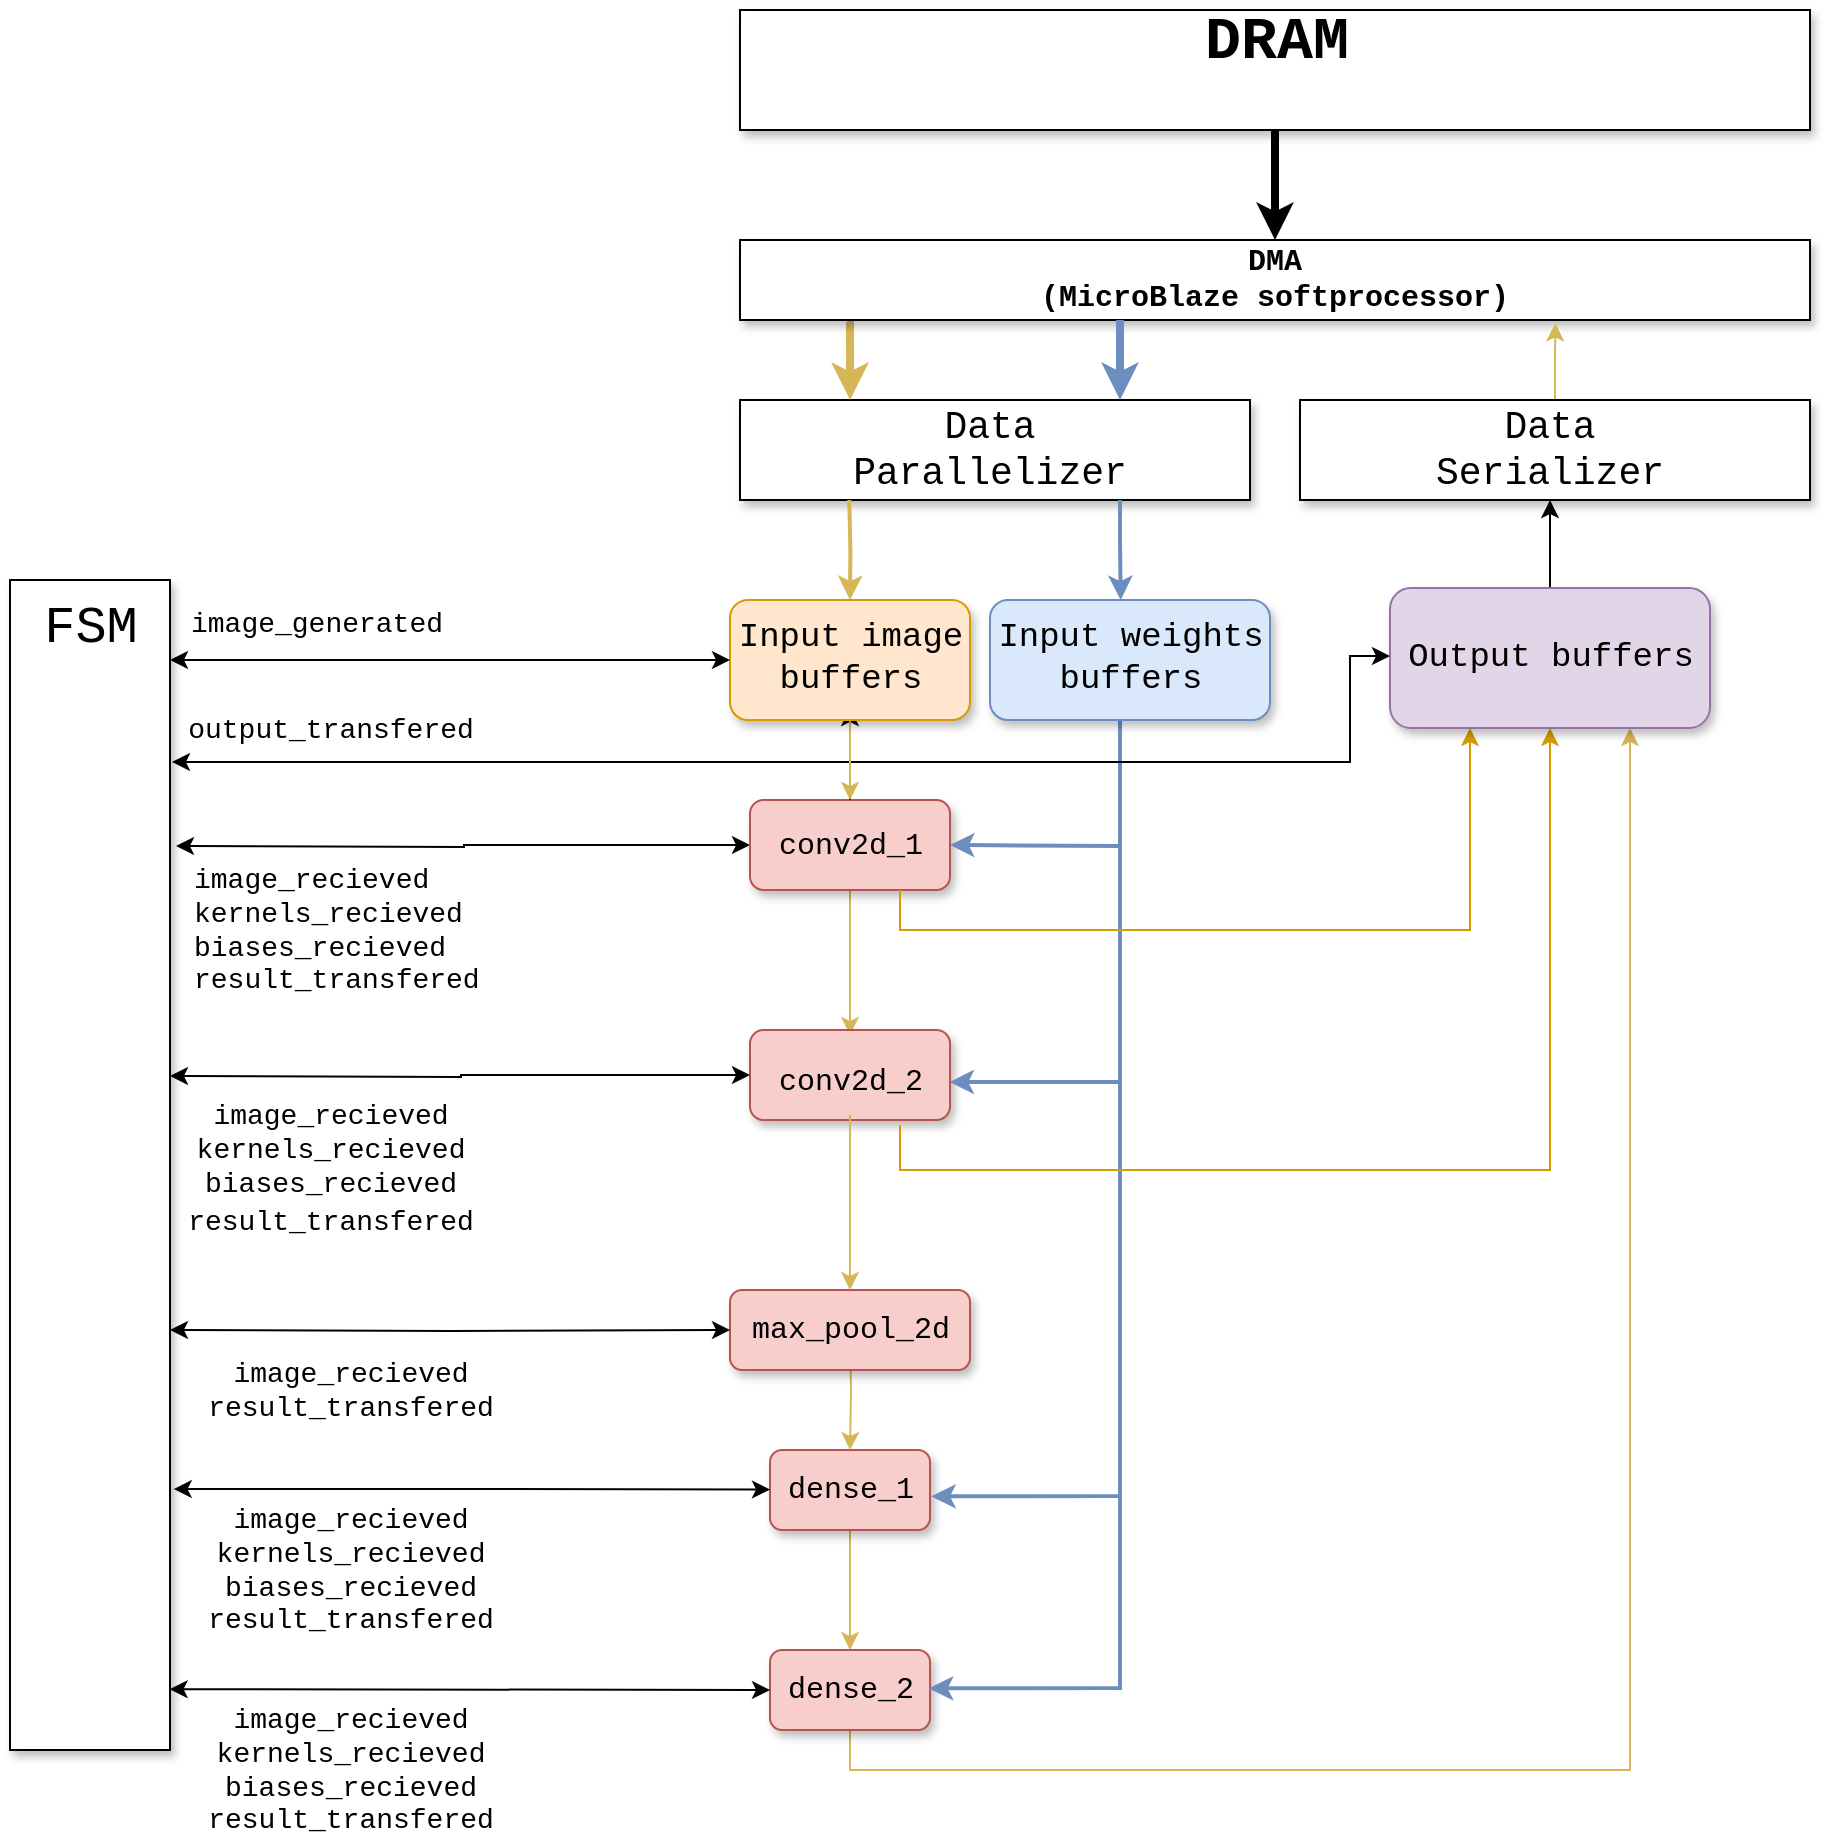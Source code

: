 <mxfile version="16.4.5" type="github">
  <diagram id="ZsNC3ihXCfo3ElIL2VwX" name="Page-1">
    <mxGraphModel dx="1382" dy="823" grid="1" gridSize="10" guides="1" tooltips="1" connect="1" arrows="1" fold="1" page="1" pageScale="1" pageWidth="3300" pageHeight="2339" math="0" shadow="0">
      <root>
        <mxCell id="0" />
        <mxCell id="1" parent="0" />
        <mxCell id="UF6QcyIX-ex_6rzBUD4a-37" value="" style="rounded=0;whiteSpace=wrap;html=1;shadow=1;fontFamily=Courier New;fontSize=20;" parent="1" vertex="1">
          <mxGeometry x="585" y="275" width="255" height="50" as="geometry" />
        </mxCell>
        <mxCell id="UF6QcyIX-ex_6rzBUD4a-78" value="&lt;div&gt;image_recieved&lt;/div&gt;&lt;div&gt;kernels_recieved&lt;/div&gt;&lt;div&gt;biases_recieved&lt;/div&gt;&lt;div&gt;result_transfered&lt;br&gt;&lt;/div&gt;" style="edgeStyle=orthogonalEdgeStyle;rounded=0;orthogonalLoop=1;jettySize=auto;html=1;fontFamily=Courier New;fontSize=14;strokeColor=#000000;strokeWidth=1;startArrow=classic;startFill=1;align=left;" parent="1" target="UF6QcyIX-ex_6rzBUD4a-4" edge="1">
          <mxGeometry x="-0.951" y="-42" relative="1" as="geometry">
            <mxPoint x="303" y="498" as="sourcePoint" />
            <mxPoint as="offset" />
          </mxGeometry>
        </mxCell>
        <mxCell id="UF6QcyIX-ex_6rzBUD4a-28" style="edgeStyle=orthogonalEdgeStyle;rounded=0;orthogonalLoop=1;jettySize=auto;html=1;entryX=0.5;entryY=0;entryDx=0;entryDy=0;fontFamily=Courier New;fontSize=15;fillColor=#fff2cc;strokeColor=#d6b656;" parent="1" source="UF6QcyIX-ex_6rzBUD4a-15" target="UF6QcyIX-ex_6rzBUD4a-18" edge="1">
          <mxGeometry relative="1" as="geometry" />
        </mxCell>
        <mxCell id="UF6QcyIX-ex_6rzBUD4a-15" value="" style="rounded=1;whiteSpace=wrap;html=1;shadow=1;fontFamily=Courier New;fontSize=15;fillColor=#f8cecc;strokeColor=#b85450;" parent="1" vertex="1">
          <mxGeometry x="600" y="800" width="80" height="40" as="geometry" />
        </mxCell>
        <mxCell id="UF6QcyIX-ex_6rzBUD4a-27" style="edgeStyle=orthogonalEdgeStyle;rounded=0;orthogonalLoop=1;jettySize=auto;html=1;entryX=0.5;entryY=0;entryDx=0;entryDy=0;fontFamily=Courier New;fontSize=15;fillColor=#fff2cc;strokeColor=#d6b656;" parent="1" target="UF6QcyIX-ex_6rzBUD4a-15" edge="1">
          <mxGeometry relative="1" as="geometry">
            <mxPoint x="640" y="740" as="sourcePoint" />
          </mxGeometry>
        </mxCell>
        <mxCell id="UF6QcyIX-ex_6rzBUD4a-13" value="" style="rounded=1;whiteSpace=wrap;html=1;shadow=1;fontFamily=Courier New;fontSize=15;fillColor=#f8cecc;strokeColor=#b85450;" parent="1" vertex="1">
          <mxGeometry x="580" y="720" width="120" height="40" as="geometry" />
        </mxCell>
        <mxCell id="UF6QcyIX-ex_6rzBUD4a-1" value="" style="rounded=0;whiteSpace=wrap;html=1;shadow=1;" parent="1" vertex="1">
          <mxGeometry x="220" y="365" width="80" height="585" as="geometry" />
        </mxCell>
        <mxCell id="UF6QcyIX-ex_6rzBUD4a-2" value="&lt;font style=&quot;font-size: 26px&quot; face=&quot;Courier New&quot;&gt;FSM&lt;/font&gt;" style="text;html=1;resizable=0;autosize=1;align=center;verticalAlign=middle;points=[];fillColor=none;strokeColor=none;rounded=0;shadow=1;sketch=0;glass=0;" parent="1" vertex="1">
          <mxGeometry x="230" y="379" width="60" height="20" as="geometry" />
        </mxCell>
        <mxCell id="UF6QcyIX-ex_6rzBUD4a-20" value="" style="edgeStyle=orthogonalEdgeStyle;rounded=0;orthogonalLoop=1;jettySize=auto;html=1;fontFamily=Courier New;fontSize=15;fillColor=#fff2cc;strokeColor=#d6b656;" parent="1" source="UF6QcyIX-ex_6rzBUD4a-4" target="UF6QcyIX-ex_6rzBUD4a-9" edge="1">
          <mxGeometry relative="1" as="geometry" />
        </mxCell>
        <mxCell id="UF6QcyIX-ex_6rzBUD4a-4" value="" style="rounded=1;whiteSpace=wrap;html=1;shadow=1;fontFamily=Courier New;fontSize=26;fillColor=#f8cecc;strokeColor=#b85450;" parent="1" vertex="1">
          <mxGeometry x="590" y="475" width="100" height="45" as="geometry" />
        </mxCell>
        <mxCell id="UF6QcyIX-ex_6rzBUD4a-65" value="" style="edgeStyle=orthogonalEdgeStyle;rounded=0;orthogonalLoop=1;jettySize=auto;html=1;fontFamily=Courier New;fontSize=17;strokeColor=#000000;strokeWidth=1;" parent="1" source="UF6QcyIX-ex_6rzBUD4a-5" target="UF6QcyIX-ex_6rzBUD4a-60" edge="1">
          <mxGeometry relative="1" as="geometry" />
        </mxCell>
        <mxCell id="UF6QcyIX-ex_6rzBUD4a-5" value="&lt;font style=&quot;font-size: 15px&quot;&gt;conv2d_1&lt;/font&gt;" style="text;html=1;resizable=0;autosize=1;align=center;verticalAlign=middle;points=[];fillColor=none;strokeColor=none;rounded=0;shadow=1;fontFamily=Courier New;fontSize=26;" parent="1" vertex="1">
          <mxGeometry x="595" y="475" width="90" height="40" as="geometry" />
        </mxCell>
        <mxCell id="UF6QcyIX-ex_6rzBUD4a-8" value="" style="rounded=1;whiteSpace=wrap;html=1;shadow=1;fontFamily=Courier New;fontSize=26;fillColor=#f8cecc;strokeColor=#b85450;" parent="1" vertex="1">
          <mxGeometry x="590" y="590" width="100" height="45" as="geometry" />
        </mxCell>
        <mxCell id="UF6QcyIX-ex_6rzBUD4a-24" value="" style="edgeStyle=orthogonalEdgeStyle;rounded=0;orthogonalLoop=1;jettySize=auto;html=1;fontFamily=Courier New;fontSize=15;fillColor=#fff2cc;strokeColor=#d6b656;entryX=0.5;entryY=0;entryDx=0;entryDy=0;" parent="1" source="UF6QcyIX-ex_6rzBUD4a-9" edge="1" target="UF6QcyIX-ex_6rzBUD4a-13">
          <mxGeometry relative="1" as="geometry">
            <mxPoint x="640" y="670" as="targetPoint" />
            <Array as="points" />
          </mxGeometry>
        </mxCell>
        <mxCell id="UF6QcyIX-ex_6rzBUD4a-9" value="&lt;font style=&quot;font-size: 15px&quot;&gt;conv2d_2&lt;/font&gt;" style="text;html=1;resizable=0;autosize=1;align=center;verticalAlign=middle;points=[];fillColor=none;strokeColor=none;rounded=0;shadow=1;fontFamily=Courier New;fontSize=26;" parent="1" vertex="1">
          <mxGeometry x="595" y="592.5" width="90" height="40" as="geometry" />
        </mxCell>
        <mxCell id="UF6QcyIX-ex_6rzBUD4a-11" value="max_pool_2d" style="text;html=1;resizable=0;autosize=1;align=center;verticalAlign=middle;points=[];fillColor=none;strokeColor=none;rounded=0;shadow=1;fontFamily=Courier New;fontSize=15;" parent="1" vertex="1">
          <mxGeometry x="585" y="730" width="110" height="20" as="geometry" />
        </mxCell>
        <mxCell id="UF6QcyIX-ex_6rzBUD4a-14" value="dense_1" style="text;html=1;resizable=0;autosize=1;align=center;verticalAlign=middle;points=[];fillColor=none;strokeColor=none;rounded=0;shadow=1;fontFamily=Courier New;fontSize=15;" parent="1" vertex="1">
          <mxGeometry x="600" y="810" width="80" height="20" as="geometry" />
        </mxCell>
        <mxCell id="UF6QcyIX-ex_6rzBUD4a-71" style="edgeStyle=orthogonalEdgeStyle;rounded=0;orthogonalLoop=1;jettySize=auto;html=1;exitX=0.5;exitY=1;exitDx=0;exitDy=0;fontFamily=Courier New;fontSize=17;strokeColor=#d6b656;strokeWidth=1;fillColor=#fff2cc;entryX=0.75;entryY=1;entryDx=0;entryDy=0;" parent="1" source="UF6QcyIX-ex_6rzBUD4a-18" target="UF6QcyIX-ex_6rzBUD4a-57" edge="1">
          <mxGeometry relative="1" as="geometry" />
        </mxCell>
        <mxCell id="UF6QcyIX-ex_6rzBUD4a-18" value="" style="rounded=1;whiteSpace=wrap;html=1;shadow=1;fontFamily=Courier New;fontSize=15;fillColor=#f8cecc;strokeColor=#b85450;" parent="1" vertex="1">
          <mxGeometry x="600" y="900" width="80" height="40" as="geometry" />
        </mxCell>
        <mxCell id="UF6QcyIX-ex_6rzBUD4a-19" value="dense_2" style="text;html=1;resizable=0;autosize=1;align=center;verticalAlign=middle;points=[];fillColor=none;strokeColor=none;rounded=0;shadow=1;fontFamily=Courier New;fontSize=15;" parent="1" vertex="1">
          <mxGeometry x="600" y="910" width="80" height="20" as="geometry" />
        </mxCell>
        <mxCell id="UF6QcyIX-ex_6rzBUD4a-38" style="edgeStyle=orthogonalEdgeStyle;rounded=0;orthogonalLoop=1;jettySize=auto;html=1;exitX=0.1;exitY=1.033;exitDx=0;exitDy=0;fontFamily=Courier New;fontSize=19;strokeWidth=4;strokeColor=#d6b656;fillColor=#fff2cc;exitPerimeter=0;entryX=0.182;entryY=0;entryDx=0;entryDy=0;entryPerimeter=0;" parent="1" source="UF6QcyIX-ex_6rzBUD4a-29" target="UF6QcyIX-ex_6rzBUD4a-36" edge="1">
          <mxGeometry relative="1" as="geometry">
            <mxPoint x="650" y="275" as="targetPoint" />
          </mxGeometry>
        </mxCell>
        <mxCell id="UF6QcyIX-ex_6rzBUD4a-29" value="&lt;div&gt;&lt;b&gt;DMA&lt;/b&gt;&lt;/div&gt;&lt;div&gt;&lt;b&gt;(MicroBlaze softprocessor)&lt;br&gt;&lt;/b&gt;&lt;/div&gt;" style="rounded=0;whiteSpace=wrap;html=1;shadow=1;fontFamily=Courier New;fontSize=15;" parent="1" vertex="1">
          <mxGeometry x="585" y="195" width="535" height="40" as="geometry" />
        </mxCell>
        <mxCell id="UF6QcyIX-ex_6rzBUD4a-32" style="edgeStyle=orthogonalEdgeStyle;rounded=0;orthogonalLoop=1;jettySize=auto;html=1;entryX=0.5;entryY=0;entryDx=0;entryDy=0;fontFamily=Courier New;fontSize=30;strokeWidth=4;" parent="1" source="UF6QcyIX-ex_6rzBUD4a-30" target="UF6QcyIX-ex_6rzBUD4a-29" edge="1">
          <mxGeometry relative="1" as="geometry" />
        </mxCell>
        <mxCell id="UF6QcyIX-ex_6rzBUD4a-30" value="" style="rounded=0;whiteSpace=wrap;html=1;shadow=1;fontFamily=Courier New;fontSize=15;" parent="1" vertex="1">
          <mxGeometry x="585" y="80" width="535" height="60" as="geometry" />
        </mxCell>
        <mxCell id="UF6QcyIX-ex_6rzBUD4a-31" value="&lt;font style=&quot;font-size: 30px&quot;&gt;&lt;b&gt;DRAM&lt;/b&gt;&lt;/font&gt;" style="text;html=1;resizable=0;autosize=1;align=center;verticalAlign=middle;points=[];fillColor=none;strokeColor=none;rounded=0;shadow=1;fontFamily=Courier New;fontSize=15;" parent="1" vertex="1">
          <mxGeometry x="807.5" y="80" width="90" height="30" as="geometry" />
        </mxCell>
        <mxCell id="UF6QcyIX-ex_6rzBUD4a-36" value="&lt;div style=&quot;font-size: 19px&quot;&gt;&lt;font style=&quot;font-size: 19px&quot;&gt;Data&lt;/font&gt;&lt;/div&gt;&lt;div style=&quot;font-size: 19px&quot;&gt;&lt;font style=&quot;font-size: 19px&quot;&gt;Parallelizer&lt;br&gt;&lt;/font&gt;&lt;/div&gt;" style="text;html=1;strokeColor=none;fillColor=none;align=center;verticalAlign=middle;whiteSpace=wrap;rounded=0;shadow=1;fontFamily=Courier New;fontSize=20;" parent="1" vertex="1">
          <mxGeometry x="600" y="275" width="220" height="50" as="geometry" />
        </mxCell>
        <mxCell id="UF6QcyIX-ex_6rzBUD4a-40" value="" style="endArrow=classic;html=1;rounded=0;fontFamily=Courier New;fontSize=19;strokeColor=#6c8ebf;strokeWidth=4;fillColor=#dae8fc;" parent="1" edge="1">
          <mxGeometry width="50" height="50" relative="1" as="geometry">
            <mxPoint x="775" y="235" as="sourcePoint" />
            <mxPoint x="775" y="275" as="targetPoint" />
          </mxGeometry>
        </mxCell>
        <mxCell id="UF6QcyIX-ex_6rzBUD4a-45" style="edgeStyle=orthogonalEdgeStyle;rounded=0;orthogonalLoop=1;jettySize=auto;html=1;exitX=0.25;exitY=1;exitDx=0;exitDy=0;fontFamily=Courier New;fontSize=19;strokeWidth=2;strokeColor=#d6b656;fillColor=#fff2cc;" parent="1" target="UF6QcyIX-ex_6rzBUD4a-59" edge="1">
          <mxGeometry relative="1" as="geometry">
            <mxPoint x="639.66" y="325" as="sourcePoint" />
            <mxPoint x="640" y="355" as="targetPoint" />
          </mxGeometry>
        </mxCell>
        <mxCell id="UF6QcyIX-ex_6rzBUD4a-47" value="" style="endArrow=classic;html=1;rounded=0;fontFamily=Courier New;fontSize=19;strokeColor=#6c8ebf;strokeWidth=2;fillColor=#dae8fc;entryX=1;entryY=0.5;entryDx=0;entryDy=0;" parent="1" target="UF6QcyIX-ex_6rzBUD4a-4" edge="1">
          <mxGeometry width="50" height="50" relative="1" as="geometry">
            <mxPoint x="775" y="498" as="sourcePoint" />
            <mxPoint x="775" y="435" as="targetPoint" />
            <Array as="points">
              <mxPoint x="775" y="498" />
            </Array>
          </mxGeometry>
        </mxCell>
        <mxCell id="UF6QcyIX-ex_6rzBUD4a-50" value="" style="endArrow=classic;html=1;rounded=0;fontFamily=Courier New;fontSize=19;strokeColor=#6c8ebf;strokeWidth=2;fillColor=#dae8fc;entryX=0.998;entryY=0.578;entryDx=0;entryDy=0;entryPerimeter=0;" parent="1" target="UF6QcyIX-ex_6rzBUD4a-8" edge="1">
          <mxGeometry width="50" height="50" relative="1" as="geometry">
            <mxPoint x="775" y="435" as="sourcePoint" />
            <mxPoint x="690" y="594.5" as="targetPoint" />
            <Array as="points">
              <mxPoint x="775" y="616" />
            </Array>
          </mxGeometry>
        </mxCell>
        <mxCell id="UF6QcyIX-ex_6rzBUD4a-51" value="" style="endArrow=classic;html=1;rounded=0;fontFamily=Courier New;fontSize=19;strokeColor=#6c8ebf;strokeWidth=2;fillColor=#dae8fc;entryX=1.008;entryY=0.66;entryDx=0;entryDy=0;entryPerimeter=0;" parent="1" target="UF6QcyIX-ex_6rzBUD4a-14" edge="1">
          <mxGeometry width="50" height="50" relative="1" as="geometry">
            <mxPoint x="775" y="578" as="sourcePoint" />
            <mxPoint x="690" y="687.5" as="targetPoint" />
            <Array as="points">
              <mxPoint x="775" y="823" />
            </Array>
          </mxGeometry>
        </mxCell>
        <mxCell id="UF6QcyIX-ex_6rzBUD4a-52" value="" style="endArrow=classic;html=1;rounded=0;fontFamily=Courier New;fontSize=19;strokeColor=#6c8ebf;strokeWidth=2;fillColor=#dae8fc;entryX=0.993;entryY=0.46;entryDx=0;entryDy=0;entryPerimeter=0;" parent="1" target="UF6QcyIX-ex_6rzBUD4a-19" edge="1">
          <mxGeometry width="50" height="50" relative="1" as="geometry">
            <mxPoint x="775" y="728" as="sourcePoint" />
            <mxPoint x="690" y="837.5" as="targetPoint" />
            <Array as="points">
              <mxPoint x="775" y="794" />
              <mxPoint x="775" y="819" />
              <mxPoint x="775" y="919" />
            </Array>
          </mxGeometry>
        </mxCell>
        <mxCell id="UF6QcyIX-ex_6rzBUD4a-76" style="edgeStyle=orthogonalEdgeStyle;rounded=0;orthogonalLoop=1;jettySize=auto;html=1;entryX=0.762;entryY=1.041;entryDx=0;entryDy=0;entryPerimeter=0;fontFamily=Courier New;fontSize=17;strokeColor=#d6b656;strokeWidth=1;fillColor=#fff2cc;" parent="1" source="UF6QcyIX-ex_6rzBUD4a-54" target="UF6QcyIX-ex_6rzBUD4a-29" edge="1">
          <mxGeometry relative="1" as="geometry" />
        </mxCell>
        <mxCell id="UF6QcyIX-ex_6rzBUD4a-54" value="" style="rounded=0;whiteSpace=wrap;html=1;shadow=1;fontFamily=Courier New;fontSize=20;" parent="1" vertex="1">
          <mxGeometry x="865" y="275" width="255" height="50" as="geometry" />
        </mxCell>
        <mxCell id="UF6QcyIX-ex_6rzBUD4a-55" value="&lt;div style=&quot;font-size: 19px&quot;&gt;&lt;font style=&quot;font-size: 19px&quot;&gt;Data&lt;/font&gt;&lt;/div&gt;&lt;div style=&quot;font-size: 19px&quot;&gt;&lt;font style=&quot;font-size: 19px&quot;&gt;Serializer&lt;br&gt;&lt;/font&gt;&lt;/div&gt;" style="text;html=1;strokeColor=none;fillColor=none;align=center;verticalAlign=middle;whiteSpace=wrap;rounded=0;shadow=1;fontFamily=Courier New;fontSize=20;" parent="1" vertex="1">
          <mxGeometry x="880" y="275" width="220" height="50" as="geometry" />
        </mxCell>
        <mxCell id="UF6QcyIX-ex_6rzBUD4a-72" style="edgeStyle=orthogonalEdgeStyle;rounded=0;orthogonalLoop=1;jettySize=auto;html=1;exitX=0.5;exitY=0;exitDx=0;exitDy=0;entryX=0.5;entryY=1;entryDx=0;entryDy=0;fontFamily=Courier New;fontSize=17;strokeColor=#000000;strokeWidth=1;" parent="1" source="UF6QcyIX-ex_6rzBUD4a-57" target="UF6QcyIX-ex_6rzBUD4a-55" edge="1">
          <mxGeometry relative="1" as="geometry" />
        </mxCell>
        <mxCell id="UF6QcyIX-ex_6rzBUD4a-88" style="edgeStyle=orthogonalEdgeStyle;rounded=0;orthogonalLoop=1;jettySize=auto;html=1;fontFamily=Courier New;fontSize=17;startArrow=classic;startFill=1;strokeColor=#d79b00;strokeWidth=1;endArrow=none;endFill=0;fillColor=#ffe6cc;entryX=0.75;entryY=1.059;entryDx=0;entryDy=0;entryPerimeter=0;" parent="1" source="UF6QcyIX-ex_6rzBUD4a-57" target="UF6QcyIX-ex_6rzBUD4a-8" edge="1">
          <mxGeometry relative="1" as="geometry">
            <Array as="points">
              <mxPoint x="990" y="660" />
              <mxPoint x="665" y="660" />
            </Array>
            <mxPoint x="665" y="640" as="targetPoint" />
          </mxGeometry>
        </mxCell>
        <mxCell id="UF6QcyIX-ex_6rzBUD4a-89" style="edgeStyle=orthogonalEdgeStyle;rounded=0;orthogonalLoop=1;jettySize=auto;html=1;exitX=0.25;exitY=1;exitDx=0;exitDy=0;entryX=0.75;entryY=1;entryDx=0;entryDy=0;fontFamily=Courier New;fontSize=17;startArrow=classic;startFill=1;endArrow=none;endFill=0;strokeColor=#d79b00;strokeWidth=1;fillColor=#ffe6cc;" parent="1" source="UF6QcyIX-ex_6rzBUD4a-57" target="UF6QcyIX-ex_6rzBUD4a-4" edge="1">
          <mxGeometry relative="1" as="geometry" />
        </mxCell>
        <mxCell id="UF6QcyIX-ex_6rzBUD4a-57" value="" style="rounded=1;whiteSpace=wrap;html=1;shadow=1;fontFamily=Courier New;fontSize=19;fillColor=#e1d5e7;strokeColor=#9673a6;" parent="1" vertex="1">
          <mxGeometry x="910" y="369" width="160" height="70" as="geometry" />
        </mxCell>
        <mxCell id="UF6QcyIX-ex_6rzBUD4a-87" value="&lt;font style=&quot;font-size: 14px;&quot;&gt;output_transfered&lt;/font&gt;" style="edgeStyle=orthogonalEdgeStyle;rounded=0;orthogonalLoop=1;jettySize=auto;html=1;fontFamily=Courier New;fontSize=14;startArrow=classic;startFill=1;strokeColor=#000000;strokeWidth=1;" parent="1" source="UF6QcyIX-ex_6rzBUD4a-58" edge="1">
          <mxGeometry x="0.761" y="-16" relative="1" as="geometry">
            <mxPoint x="301" y="456" as="targetPoint" />
            <Array as="points">
              <mxPoint x="890" y="403" />
              <mxPoint x="890" y="456" />
            </Array>
            <mxPoint as="offset" />
          </mxGeometry>
        </mxCell>
        <mxCell id="UF6QcyIX-ex_6rzBUD4a-58" value="&lt;font style=&quot;font-size: 17px&quot;&gt;Output buffers&lt;/font&gt;" style="text;html=1;resizable=0;autosize=1;align=center;verticalAlign=middle;points=[];fillColor=none;strokeColor=none;rounded=0;shadow=1;fontFamily=Courier New;fontSize=19;" parent="1" vertex="1">
          <mxGeometry x="910" y="388" width="160" height="30" as="geometry" />
        </mxCell>
        <mxCell id="UF6QcyIX-ex_6rzBUD4a-64" value="" style="edgeStyle=orthogonalEdgeStyle;rounded=0;orthogonalLoop=1;jettySize=auto;html=1;fontFamily=Courier New;fontSize=17;strokeColor=#d6b656;strokeWidth=1;fillColor=#fff2cc;" parent="1" source="UF6QcyIX-ex_6rzBUD4a-59" target="UF6QcyIX-ex_6rzBUD4a-5" edge="1">
          <mxGeometry relative="1" as="geometry" />
        </mxCell>
        <mxCell id="UF6QcyIX-ex_6rzBUD4a-59" value="" style="rounded=1;whiteSpace=wrap;html=1;shadow=1;fontFamily=Courier New;fontSize=19;fillColor=#ffe6cc;strokeColor=#d79b00;" parent="1" vertex="1">
          <mxGeometry x="580" y="375" width="120" height="60" as="geometry" />
        </mxCell>
        <mxCell id="UF6QcyIX-ex_6rzBUD4a-60" value="&lt;div&gt;Input image&lt;/div&gt;&lt;div&gt;buffers&lt;br&gt;&lt;/div&gt;" style="text;html=1;resizable=0;autosize=1;align=center;verticalAlign=middle;points=[];fillColor=none;strokeColor=none;rounded=0;shadow=1;fontFamily=Courier New;fontSize=17;" parent="1" vertex="1">
          <mxGeometry x="575" y="379" width="130" height="50" as="geometry" />
        </mxCell>
        <mxCell id="UF6QcyIX-ex_6rzBUD4a-61" value="" style="rounded=1;whiteSpace=wrap;html=1;shadow=1;fontFamily=Courier New;fontSize=19;fillColor=#dae8fc;strokeColor=#6c8ebf;" parent="1" vertex="1">
          <mxGeometry x="710" y="375" width="140" height="60" as="geometry" />
        </mxCell>
        <mxCell id="UF6QcyIX-ex_6rzBUD4a-62" value="&lt;div&gt;Input weights&lt;/div&gt;&lt;div&gt;buffers&lt;br&gt;&lt;/div&gt;" style="text;html=1;resizable=0;autosize=1;align=center;verticalAlign=middle;points=[];fillColor=none;strokeColor=none;rounded=0;shadow=1;fontFamily=Courier New;fontSize=17;" parent="1" vertex="1">
          <mxGeometry x="705" y="379" width="150" height="50" as="geometry" />
        </mxCell>
        <mxCell id="UF6QcyIX-ex_6rzBUD4a-67" style="edgeStyle=orthogonalEdgeStyle;rounded=0;orthogonalLoop=1;jettySize=auto;html=1;exitX=0.25;exitY=1;exitDx=0;exitDy=0;fontFamily=Courier New;fontSize=19;strokeWidth=2;strokeColor=#6c8ebf;fillColor=#dae8fc;" parent="1" edge="1">
          <mxGeometry relative="1" as="geometry">
            <mxPoint x="775.0" y="325" as="sourcePoint" />
            <mxPoint x="775.34" y="375" as="targetPoint" />
            <Array as="points">
              <mxPoint x="775" y="345" />
              <mxPoint x="775" y="345" />
            </Array>
          </mxGeometry>
        </mxCell>
        <mxCell id="UF6QcyIX-ex_6rzBUD4a-77" value="" style="endArrow=classic;html=1;rounded=0;fontFamily=Courier New;fontSize=17;strokeColor=#000000;strokeWidth=1;startArrow=classic;startFill=1;" parent="1" edge="1">
          <mxGeometry width="50" height="50" relative="1" as="geometry">
            <mxPoint x="300" y="405" as="sourcePoint" />
            <mxPoint x="580" y="405" as="targetPoint" />
          </mxGeometry>
        </mxCell>
        <mxCell id="pqpbNf2QPN8KKRpt-aZ--1" value="&lt;font style=&quot;font-size: 14px&quot; face=&quot;Courier New&quot;&gt;image_generated&lt;/font&gt;" style="edgeLabel;html=1;align=center;verticalAlign=middle;resizable=0;points=[];" parent="UF6QcyIX-ex_6rzBUD4a-77" vertex="1" connectable="0">
          <mxGeometry x="-0.861" y="-5" relative="1" as="geometry">
            <mxPoint x="53" y="-23" as="offset" />
          </mxGeometry>
        </mxCell>
        <mxCell id="UF6QcyIX-ex_6rzBUD4a-83" value="&lt;div style=&quot;font-size: 14px&quot;&gt;&lt;font style=&quot;font-size: 14px&quot;&gt;image_recieved&lt;/font&gt;&lt;/div&gt;&lt;div style=&quot;font-size: 14px&quot;&gt;&lt;font style=&quot;font-size: 14px&quot;&gt;kernels_recieved&lt;/font&gt;&lt;/div&gt;&lt;div style=&quot;font-size: 14px&quot;&gt;&lt;font style=&quot;font-size: 14px&quot;&gt;biases_recieved&lt;/font&gt;&lt;/div&gt;&lt;font style=&quot;font-size: 14px&quot;&gt;result_transfered&lt;/font&gt;" style="edgeStyle=orthogonalEdgeStyle;rounded=0;orthogonalLoop=1;jettySize=auto;html=1;fontFamily=Courier New;fontSize=17;strokeColor=#000000;strokeWidth=1;startArrow=classic;startFill=1;entryX=0;entryY=0.5;entryDx=0;entryDy=0;" parent="1" edge="1" target="UF6QcyIX-ex_6rzBUD4a-8">
          <mxGeometry x="-0.449" y="-47" relative="1" as="geometry">
            <mxPoint x="300" y="613" as="sourcePoint" />
            <mxPoint x="590" y="577.3" as="targetPoint" />
            <mxPoint as="offset" />
          </mxGeometry>
        </mxCell>
        <mxCell id="UF6QcyIX-ex_6rzBUD4a-84" value="&lt;div&gt;image_recieved&lt;/div&gt;&lt;div&gt;result_transfered&lt;br&gt;&lt;/div&gt;" style="edgeStyle=orthogonalEdgeStyle;rounded=0;orthogonalLoop=1;jettySize=auto;html=1;fontFamily=Courier New;fontSize=14;strokeColor=#000000;strokeWidth=1;startArrow=classic;startFill=1;entryX=0;entryY=0.5;entryDx=0;entryDy=0;" parent="1" edge="1" target="UF6QcyIX-ex_6rzBUD4a-13">
          <mxGeometry x="-0.357" y="-30" relative="1" as="geometry">
            <mxPoint x="300" y="740" as="sourcePoint" />
            <mxPoint x="550" y="690" as="targetPoint" />
            <mxPoint as="offset" />
          </mxGeometry>
        </mxCell>
        <mxCell id="UF6QcyIX-ex_6rzBUD4a-85" value="&lt;div style=&quot;font-size: 14px&quot;&gt;&lt;font style=&quot;font-size: 14px&quot;&gt;image_recieved&lt;/font&gt;&lt;/div&gt;&lt;div style=&quot;font-size: 14px&quot;&gt;&lt;font style=&quot;font-size: 14px&quot;&gt;kernels_recieved&lt;/font&gt;&lt;/div&gt;&lt;div style=&quot;font-size: 14px&quot;&gt;&lt;font style=&quot;font-size: 14px&quot;&gt;biases_recieved&lt;/font&gt;&lt;/div&gt;&lt;font style=&quot;font-size: 14px&quot;&gt;result_transfered&lt;/font&gt;" style="edgeStyle=orthogonalEdgeStyle;rounded=0;orthogonalLoop=1;jettySize=auto;html=1;fontFamily=Courier New;fontSize=14;strokeColor=#000000;strokeWidth=1;exitX=1.023;exitY=0.777;exitDx=0;exitDy=0;exitPerimeter=0;startArrow=classic;startFill=1;entryX=0;entryY=0.49;entryDx=0;entryDy=0;entryPerimeter=0;" parent="1" source="UF6QcyIX-ex_6rzBUD4a-1" target="UF6QcyIX-ex_6rzBUD4a-14" edge="1">
          <mxGeometry x="-0.409" y="-40" relative="1" as="geometry">
            <mxPoint x="520" y="724.8" as="sourcePoint" />
            <mxPoint x="590" y="724.8" as="targetPoint" />
            <mxPoint as="offset" />
          </mxGeometry>
        </mxCell>
        <mxCell id="UF6QcyIX-ex_6rzBUD4a-86" value="&lt;div style=&quot;font-size: 14px&quot;&gt;&lt;font style=&quot;font-size: 14px&quot;&gt;image_recieved&lt;/font&gt;&lt;/div&gt;&lt;div style=&quot;font-size: 14px&quot;&gt;&lt;font style=&quot;font-size: 14px&quot;&gt;kernels_recieved&lt;/font&gt;&lt;/div&gt;&lt;div style=&quot;font-size: 14px&quot;&gt;&lt;font style=&quot;font-size: 14px&quot;&gt;biases_recieved&lt;/font&gt;&lt;/div&gt;&lt;font style=&quot;font-size: 14px&quot;&gt;result_transfered&lt;/font&gt;" style="edgeStyle=orthogonalEdgeStyle;rounded=0;orthogonalLoop=1;jettySize=auto;html=1;fontFamily=Courier New;fontSize=14;strokeColor=#000000;strokeWidth=1;startArrow=classic;startFill=1;entryX=0;entryY=0.5;entryDx=0;entryDy=0;entryPerimeter=0;exitX=0.998;exitY=0.948;exitDx=0;exitDy=0;exitPerimeter=0;" parent="1" source="UF6QcyIX-ex_6rzBUD4a-1" edge="1" target="UF6QcyIX-ex_6rzBUD4a-19">
          <mxGeometry x="-0.399" y="-40" relative="1" as="geometry">
            <mxPoint x="310" y="920" as="sourcePoint" />
            <mxPoint x="600" y="794.8" as="targetPoint" />
            <Array as="points">
              <mxPoint x="320" y="920" />
            </Array>
            <mxPoint as="offset" />
          </mxGeometry>
        </mxCell>
      </root>
    </mxGraphModel>
  </diagram>
</mxfile>
